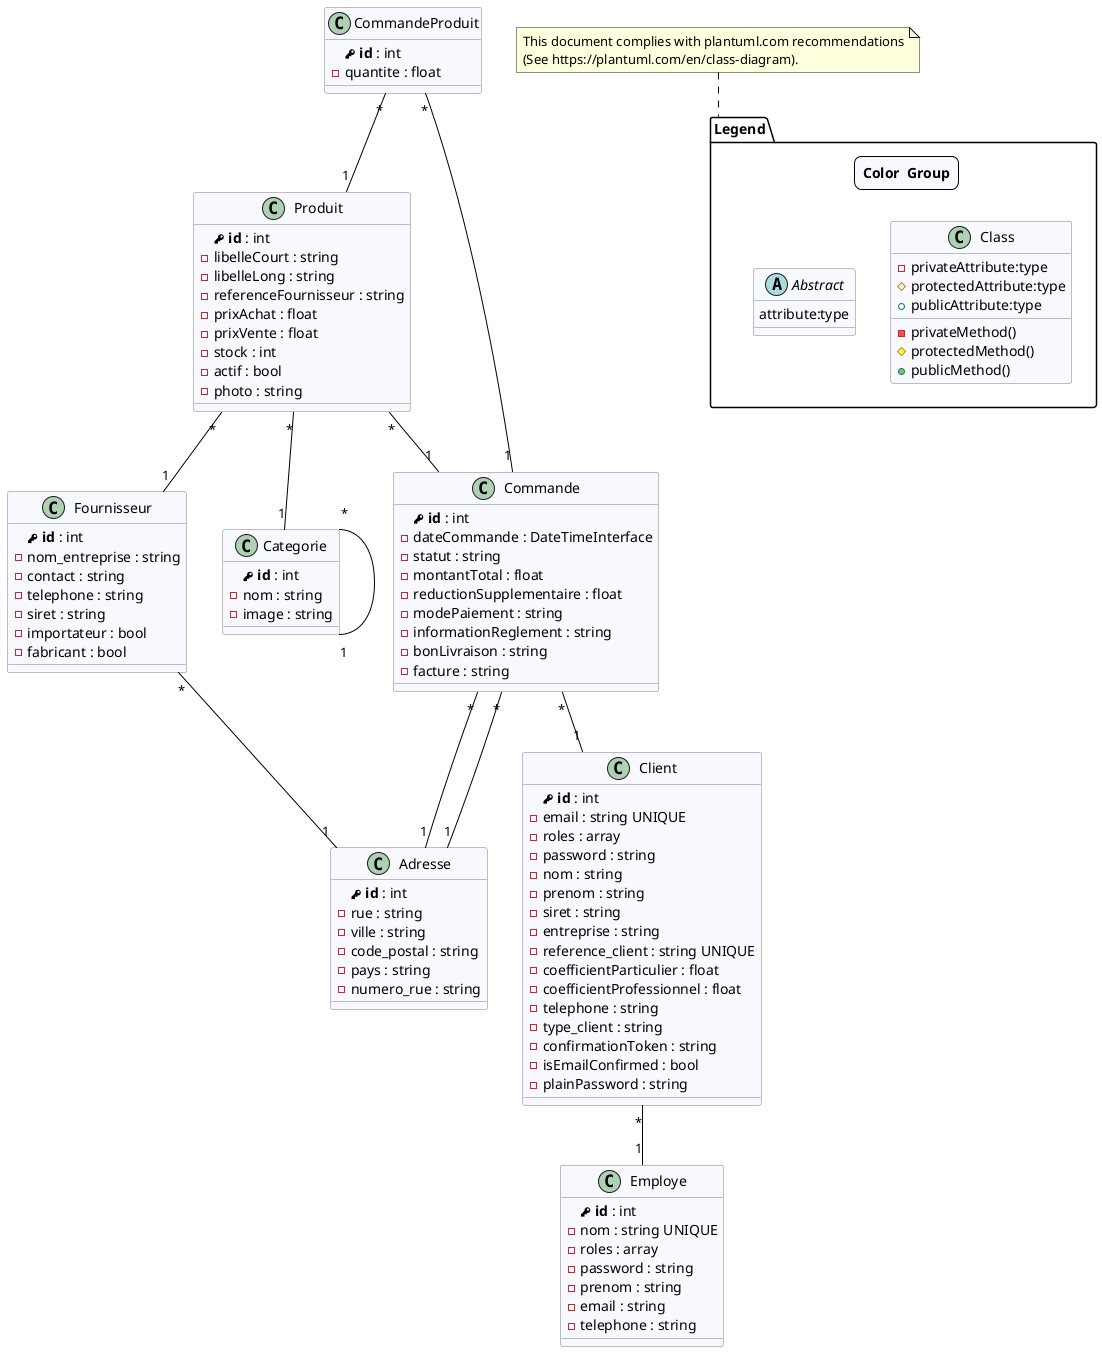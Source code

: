 @startuml

!define table(x) entity x << (T, white) >>
!define primary_key(x) <b><&key> x</b>
!define column(x) <&media-record> x

skinparam backgroundcolor White
skinparam class {
  BackgroundColor GhostWhite
  ArrowColor Black
  BorderColor Gray
}
skinparam shadowing false
skinparam legend {
  backgroundColor #GhostWhite
  entrySeparator #GhostWhite
}

class Produit {
  primary_key( id ) : int
  -libelleCourt : string 
  -libelleLong : string 
  -referenceFournisseur : string 
  -prixAchat : float 
  -prixVente : float 
  -stock : int 
  -actif : bool 
  -photo : string 
}

class Employe {
  primary_key( id ) : int
  -nom : string UNIQUE
  -roles : array 
  -password : string 
  -prenom : string 
  -email : string 
  -telephone : string 
}

class Fournisseur {
  primary_key( id ) : int
  -nom_entreprise : string 
  -contact : string 
  -telephone : string 
  -siret : string 
  -importateur : bool 
  -fabricant : bool 
}

class Adresse {
  primary_key( id ) : int
  -rue : string 
  -ville : string 
  -code_postal : string 
  -pays : string 
  -numero_rue : string 
}

class Categorie {
  primary_key( id ) : int
  -nom : string 
  -image : string 
}

class Client {
  primary_key( id ) : int
  -email : string UNIQUE
  -roles : array 
  -password : string 
  -nom : string 
  -prenom : string 
  -siret : string 
  -entreprise : string 
  -reference_client : string UNIQUE
  -coefficientParticulier : float 
  -coefficientProfessionnel : float 
  -telephone : string 
  -type_client : string 
  -confirmationToken : string 
  -isEmailConfirmed : bool 
  -plainPassword : string 
}

class CommandeProduit {
  primary_key( id ) : int
  -quantite : float 
}

class Commande {
  primary_key( id ) : int
  -dateCommande : DateTimeInterface 
  -statut : string 
  -montantTotal : float 
  -reductionSupplementaire : float 
  -modePaiement : string 
  -informationReglement : string 
  -bonLivraison : string 
  -facture : string 
}

Produit "*" -- "1" Categorie
Produit "*" -- "1" Fournisseur
Produit "*" -- "1" Commande
Fournisseur "*" -- "1" Adresse
Categorie "*" -- "1" Categorie
Client "*" -- "1" Employe
CommandeProduit "*" -- "1" Commande
CommandeProduit "*" -- "1" Produit
Commande "*" -- "1" Adresse
Commande "*" -- "1" Adresse
Commande "*" -- "1" Client

package Legend {
  legend
    <#GhostWhite,#GhostWhite>|= Color |= Group |
  end legend
  class Class {
    -privateAttribute:type
    #protectedAttribute:type
    +publicAttribute:type
    -privateMethod()
    #protectedMethod()
    +publicMethod()
  }

  abstract Abstract {
    attribute:type
  }
}

note top of Legend
  This document complies with plantuml.com recommendations
  (See https://plantuml.com/en/class-diagram).
end note

@enduml
